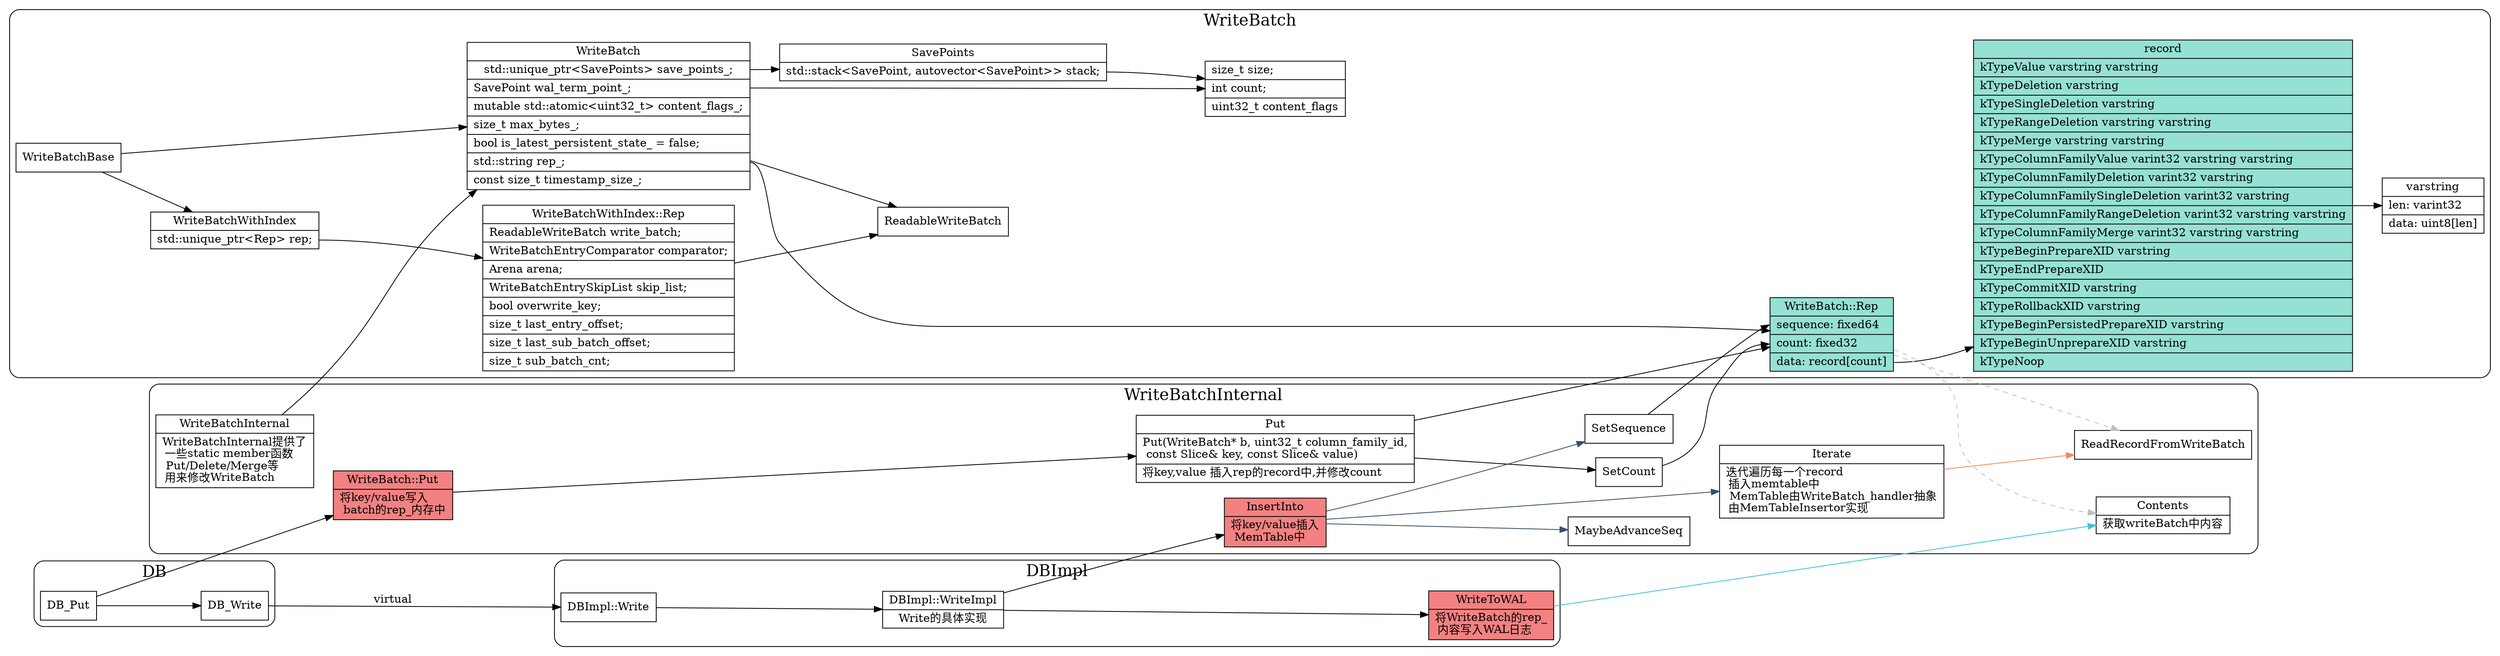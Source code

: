 digraph write_batch {
  node[shape=box;];
  newrank=true;
  rankdir=LR;
  subgraph cluster_WriteBatch {
    graph[label="WriteBatch";fontsize=20;style=rounded];
    
    WriteBatchBase -> {
      WriteBatch;
      WriteBatchWithIndex;
    }

    WriteBatch[
      shape="record";
      label="{{
        WriteBatch|
          <SavePoints> std::unique_ptr\<SavePoints\> save_points_;|
          <SavePoint> SavePoint wal_term_point_;\l|
          mutable std::atomic\<uint32_t\> content_flags_;\l|
          size_t max_bytes_;\l|
          bool is_latest_persistent_state_ = false;\l|
          <rep> std::string rep_; \l|
          const size_t timestamp_size_;\l
      }}";
    ];
    WriteBatch -> ReadableWriteBatch;
    WriteBatch:rep -> WriteBatch_Rep;
    WriteBatch:SavePoint -> SavePoint;
    WriteBatch:SavePoints -> SavePoints;

    WriteBatch_Rep[
      shape="record";
      style="filled";
      fillcolor="#95e1d3";
      label="{{
        WriteBatch::Rep|
        <sequnce> sequence: fixed64\l|
        <count> count: fixed32\l|
        <record> data: record[count]\l
      }}";
    ];

    WriteBatch_Rep:record -> record;

    record[
      shape="record";
      style="filled";
      fillcolor="#95e1d3";
      label="{{
        record|
        kTypeValue varstring varstring\l|
        kTypeDeletion varstring\l|
        kTypeSingleDeletion varstring\l|
        kTypeRangeDeletion varstring varstring\l|
        kTypeMerge varstring varstring\l|
        kTypeColumnFamilyValue varint32 varstring varstring\l|
        kTypeColumnFamilyDeletion varint32 varstring\l|
        kTypeColumnFamilySingleDeletion varint32 varstring\l|
        kTypeColumnFamilyRangeDeletion varint32 varstring varstring\l|
        kTypeColumnFamilyMerge varint32 varstring varstring\l|
        kTypeBeginPrepareXID varstring\l|
        kTypeEndPrepareXID\l|
        kTypeCommitXID varstring\l|
        kTypeRollbackXID varstring\l|
        kTypeBeginPersistedPrepareXID varstring\l|
        kTypeBeginUnprepareXID varstring\l|
        kTypeNoop\l
      }}";
    ];
    varstring[
      shape="record";
      label="{{
        varstring|
        len: varint32\l|
        data: uint8[len]\l
      }}";
    ];
    record -> varstring;
    SavePoints[
      shape="record";
      label="{{
        SavePoints|
          <SavePoint> std::stack\<SavePoint, autovector\<SavePoint\>\> stack;
      }}";
    ];
    SavePoints:SavePoint -> SavePoint;
    SavePoint[
      shape="record";
      label="{{
        size_t size;\l|
        int count;\l|
        uint32_t content_flags\l
      }}";
    ];

    //WriteBatchWithIndex
    WriteBatchWithIndex[
      shape="record";
      label="{{
        WriteBatchWithIndex|
          <Rep> std::unique_ptr\<Rep\> rep;\l
      }}";
    ];
    WriteBatchWithIndex:Rep -> WriteBatchWithIndex_Rep;
    WriteBatchWithIndex_Rep[
      shape="record";
      label="{{
        WriteBatchWithIndex::Rep|
          <ReadableWriteBatch> ReadableWriteBatch write_batch;\l|
          WriteBatchEntryComparator comparator;\l|
          Arena arena;\l|
          WriteBatchEntrySkipList skip_list;\l|
          bool overwrite_key;\l|
          size_t last_entry_offset;\l|
          size_t last_sub_batch_offset;\l|
          size_t sub_batch_cnt;\l
      }}";
    ];
    WriteBatchWithIndex_Rep -> ReadableWriteBatch;
  };
  WriteBatch_Rep -> ReadRecordFromWriteBatch[style=dashed;color=gray];



  WriteBatch_Rep -> Contents[style=dashed;color=gray];
  subgraph cluster_WriteBatchInternal {
    graph[label="WriteBatchInternal";fontsize=20;style=rounded];
    WriteBatch_Put[
      fillcolor="#f38181";
      style=filled;
      shape="record";
      label="{{
        WriteBatch::Put|
        将key/value写入\l 
        batch的rep_内存中\l
      }}";
    ];
    WriteBatchInternal[
      shape="record";
      label="{{
        WriteBatchInternal|
        WriteBatchInternal提供了\l 
        一些static member函数\l
        Put/Delete/Merge等\l
        用来修改WriteBatch\l
      }}";
    ];
    Put[
      shape="record";
      label="{{
        Put|
          Put(WriteBatch* b, uint32_t column_family_id,\l
              const Slice& key, const Slice& value) \l|
        将key,value 插入rep的record中,并修改count\l
      }}";
    ];
    Contents[
      shape="record";
      label="{{
        Contents|
        获取writeBatch中内容
      }}";
    ];
    InsertInto[
      fillcolor="#f38181";
      style=filled;
      shape="record";
      label="{{
        InsertInto|
        将key/value插入\l 
        MemTable中\l
      }}";
    ];
    Iterate[
      shape="record";
      label="{{
        Iterate|
        迭代遍历每一个record\l
        插入memtable中\l
        MemTable由WriteBatch_handler抽象\l
        由MemTableInsertor实现\l
      }}";
    ];
    WriteBatchInternal -> WriteBatch;
    SetCount -> WriteBatch_Rep:count;
    SetSequence -> WriteBatch_Rep:sequnce;
    Put -> {
      SetCount;
      WriteBatch_Rep:record;
    }
    InsertInto -> {
      SetSequence;
      Iterate;
      MaybeAdvanceSeq;
    }[color="#364f6b"];
    Iterate -> {
      ReadRecordFromWriteBatch;
    }[color="#f08a5d"];
  };

  subgraph cluster_DBImpl {
    graph[label="DBImpl";fontsize=20;style=rounded];
    DBImpl_Write[
      shape="record";
      label="{{
        DBImpl::Write
      }}";
    ];
    DBImpl_WriteImpl[
      shape="record";
      label="{{
        DBImpl::WriteImpl|
        Write的具体实现
      }}";
    ];
    WriteToWAL[
      fillcolor="#f38181";
      style=filled;
      shape="record";
      label="{{
        WriteToWAL|
        将WriteBatch的rep_\l
        内容写入WAL日志\l
      }}";
    ];
    DBImpl_Write -> DBImpl_WriteImpl -> {
      InsertInto;
      WriteToWAL;
    }
    WriteToWAL -> {
      Contents;
    }[color="#3ec1d3"];
  };
  subgraph cluster_DB {
    graph[label="DB";fontsize=20;style=rounded];
    DB_Write -> DBImpl_Write[label=virtual];
    DB_Put -> WriteBatch_Put -> Put;
    DB_Put -> DB_Write;
  };

  {
    edge[style=dashed;color=gray];

  }
  {rank=same;DB_Put;WriteBatchBase}
  {rank=same;Iterate;WriteBatch_Rep;}
}
